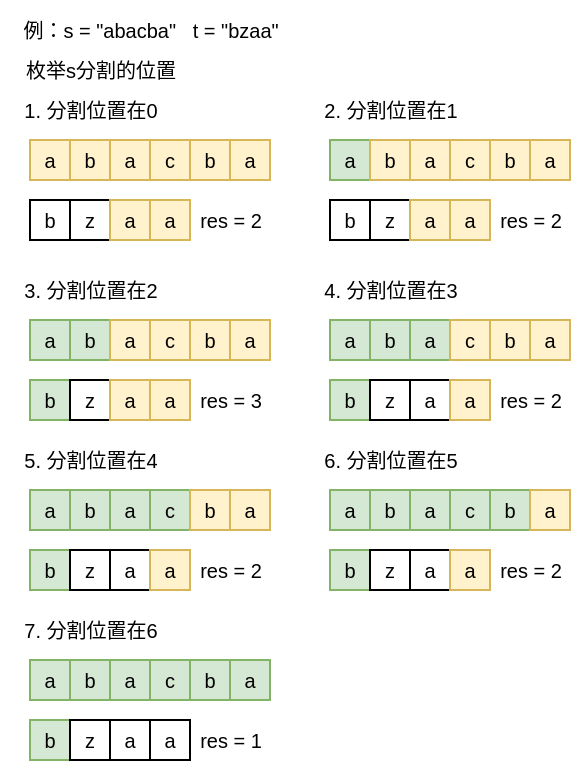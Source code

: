 <mxfile version="20.3.0" type="device"><diagram id="oN43s_tyA0EJFdJfUvnN" name="第 1 页"><mxGraphModel dx="677" dy="408" grid="1" gridSize="10" guides="1" tooltips="1" connect="1" arrows="1" fold="1" page="1" pageScale="1" pageWidth="827" pageHeight="1169" math="0" shadow="0"><root><mxCell id="0"/><mxCell id="1" parent="0"/><mxCell id="SRwhKu9_07KI3u8cXO1B-1" value="&lt;font style=&quot;font-size: 10px;&quot;&gt;枚举s分割的位置&lt;/font&gt;" style="text;html=1;align=center;verticalAlign=middle;resizable=0;points=[];autosize=1;strokeColor=none;fillColor=none;" parent="1" vertex="1"><mxGeometry x="105" y="100" width="100" height="30" as="geometry"/></mxCell><mxCell id="SRwhKu9_07KI3u8cXO1B-3" value="例：s = &quot;abacba&quot;&amp;nbsp; &amp;nbsp;t = &quot;bzaa&quot;" style="text;html=1;align=center;verticalAlign=middle;resizable=0;points=[];autosize=1;strokeColor=none;fillColor=none;fontSize=10;" parent="1" vertex="1"><mxGeometry x="105" y="80" width="150" height="30" as="geometry"/></mxCell><mxCell id="SRwhKu9_07KI3u8cXO1B-5" value="a" style="whiteSpace=wrap;html=1;aspect=fixed;fontSize=10;fillColor=#fff2cc;strokeColor=#d6b656;" parent="1" vertex="1"><mxGeometry x="120" y="150" width="20" height="20" as="geometry"/></mxCell><mxCell id="SRwhKu9_07KI3u8cXO1B-6" value="b" style="whiteSpace=wrap;html=1;aspect=fixed;fontSize=10;fillColor=#fff2cc;strokeColor=#d6b656;" parent="1" vertex="1"><mxGeometry x="140" y="150" width="20" height="20" as="geometry"/></mxCell><mxCell id="SRwhKu9_07KI3u8cXO1B-7" value="a" style="whiteSpace=wrap;html=1;aspect=fixed;fontSize=10;fillColor=#fff2cc;strokeColor=#d6b656;" parent="1" vertex="1"><mxGeometry x="160" y="150" width="20" height="20" as="geometry"/></mxCell><mxCell id="SRwhKu9_07KI3u8cXO1B-8" value="c" style="whiteSpace=wrap;html=1;aspect=fixed;fontSize=10;fillColor=#fff2cc;strokeColor=#d6b656;" parent="1" vertex="1"><mxGeometry x="180" y="150" width="20" height="20" as="geometry"/></mxCell><mxCell id="SRwhKu9_07KI3u8cXO1B-9" value="b" style="whiteSpace=wrap;html=1;aspect=fixed;fontSize=10;fillColor=#fff2cc;strokeColor=#d6b656;" parent="1" vertex="1"><mxGeometry x="200" y="150" width="20" height="20" as="geometry"/></mxCell><mxCell id="SRwhKu9_07KI3u8cXO1B-10" value="a" style="whiteSpace=wrap;html=1;aspect=fixed;fontSize=10;fillColor=#fff2cc;strokeColor=#d6b656;" parent="1" vertex="1"><mxGeometry x="220" y="150" width="20" height="20" as="geometry"/></mxCell><mxCell id="SRwhKu9_07KI3u8cXO1B-41" value="b" style="whiteSpace=wrap;html=1;aspect=fixed;fontSize=10;fillColor=none;" parent="1" vertex="1"><mxGeometry x="120" y="180" width="20" height="20" as="geometry"/></mxCell><mxCell id="SRwhKu9_07KI3u8cXO1B-42" value="z" style="whiteSpace=wrap;html=1;aspect=fixed;fontSize=10;fillColor=none;" parent="1" vertex="1"><mxGeometry x="140" y="180" width="20" height="20" as="geometry"/></mxCell><mxCell id="SRwhKu9_07KI3u8cXO1B-43" value="a" style="whiteSpace=wrap;html=1;aspect=fixed;fontSize=10;fillColor=#fff2cc;strokeColor=#d6b656;" parent="1" vertex="1"><mxGeometry x="160" y="180" width="20" height="20" as="geometry"/></mxCell><mxCell id="SRwhKu9_07KI3u8cXO1B-44" value="a" style="whiteSpace=wrap;html=1;aspect=fixed;fontSize=10;fillColor=#fff2cc;strokeColor=#d6b656;" parent="1" vertex="1"><mxGeometry x="180" y="180" width="20" height="20" as="geometry"/></mxCell><mxCell id="SRwhKu9_07KI3u8cXO1B-47" value="1. 分割位置在0" style="text;html=1;align=center;verticalAlign=middle;resizable=0;points=[];autosize=1;strokeColor=none;fillColor=none;fontSize=10;" parent="1" vertex="1"><mxGeometry x="105" y="120" width="90" height="30" as="geometry"/></mxCell><mxCell id="SRwhKu9_07KI3u8cXO1B-48" value="res = 2" style="text;html=1;align=center;verticalAlign=middle;resizable=0;points=[];autosize=1;strokeColor=none;fillColor=none;fontSize=10;" parent="1" vertex="1"><mxGeometry x="195" y="175" width="50" height="30" as="geometry"/></mxCell><mxCell id="SRwhKu9_07KI3u8cXO1B-49" value="a" style="whiteSpace=wrap;html=1;aspect=fixed;fontSize=10;fillColor=#d5e8d4;strokeColor=#82b366;" parent="1" vertex="1"><mxGeometry x="270" y="150" width="20" height="20" as="geometry"/></mxCell><mxCell id="SRwhKu9_07KI3u8cXO1B-50" value="b" style="whiteSpace=wrap;html=1;aspect=fixed;fontSize=10;fillColor=#fff2cc;strokeColor=#d6b656;" parent="1" vertex="1"><mxGeometry x="290" y="150" width="20" height="20" as="geometry"/></mxCell><mxCell id="SRwhKu9_07KI3u8cXO1B-51" value="a" style="whiteSpace=wrap;html=1;aspect=fixed;fontSize=10;fillColor=#fff2cc;strokeColor=#d6b656;" parent="1" vertex="1"><mxGeometry x="310" y="150" width="20" height="20" as="geometry"/></mxCell><mxCell id="SRwhKu9_07KI3u8cXO1B-52" value="c" style="whiteSpace=wrap;html=1;aspect=fixed;fontSize=10;fillColor=#fff2cc;strokeColor=#d6b656;" parent="1" vertex="1"><mxGeometry x="330" y="150" width="20" height="20" as="geometry"/></mxCell><mxCell id="SRwhKu9_07KI3u8cXO1B-53" value="b" style="whiteSpace=wrap;html=1;aspect=fixed;fontSize=10;fillColor=#fff2cc;strokeColor=#d6b656;" parent="1" vertex="1"><mxGeometry x="350" y="150" width="20" height="20" as="geometry"/></mxCell><mxCell id="SRwhKu9_07KI3u8cXO1B-54" value="a" style="whiteSpace=wrap;html=1;aspect=fixed;fontSize=10;fillColor=#fff2cc;strokeColor=#d6b656;" parent="1" vertex="1"><mxGeometry x="370" y="150" width="20" height="20" as="geometry"/></mxCell><mxCell id="SRwhKu9_07KI3u8cXO1B-55" value="b" style="whiteSpace=wrap;html=1;aspect=fixed;fontSize=10;fillColor=none;" parent="1" vertex="1"><mxGeometry x="270" y="180" width="20" height="20" as="geometry"/></mxCell><mxCell id="SRwhKu9_07KI3u8cXO1B-56" value="z" style="whiteSpace=wrap;html=1;aspect=fixed;fontSize=10;fillColor=none;" parent="1" vertex="1"><mxGeometry x="290" y="180" width="20" height="20" as="geometry"/></mxCell><mxCell id="SRwhKu9_07KI3u8cXO1B-57" value="a" style="whiteSpace=wrap;html=1;aspect=fixed;fontSize=10;fillColor=#fff2cc;strokeColor=#d6b656;" parent="1" vertex="1"><mxGeometry x="310" y="180" width="20" height="20" as="geometry"/></mxCell><mxCell id="SRwhKu9_07KI3u8cXO1B-58" value="a" style="whiteSpace=wrap;html=1;aspect=fixed;fontSize=10;fillColor=#fff2cc;strokeColor=#d6b656;" parent="1" vertex="1"><mxGeometry x="330" y="180" width="20" height="20" as="geometry"/></mxCell><mxCell id="SRwhKu9_07KI3u8cXO1B-59" value="2. 分割位置在1" style="text;html=1;align=center;verticalAlign=middle;resizable=0;points=[];autosize=1;strokeColor=none;fillColor=none;fontSize=10;" parent="1" vertex="1"><mxGeometry x="255" y="120" width="90" height="30" as="geometry"/></mxCell><mxCell id="SRwhKu9_07KI3u8cXO1B-60" value="res = 2" style="text;html=1;align=center;verticalAlign=middle;resizable=0;points=[];autosize=1;strokeColor=none;fillColor=none;fontSize=10;" parent="1" vertex="1"><mxGeometry x="345" y="175" width="50" height="30" as="geometry"/></mxCell><mxCell id="SRwhKu9_07KI3u8cXO1B-61" value="a" style="whiteSpace=wrap;html=1;aspect=fixed;fontSize=10;fillColor=#d5e8d4;strokeColor=#82b366;" parent="1" vertex="1"><mxGeometry x="120" y="240" width="20" height="20" as="geometry"/></mxCell><mxCell id="SRwhKu9_07KI3u8cXO1B-62" value="b" style="whiteSpace=wrap;html=1;aspect=fixed;fontSize=10;fillColor=#d5e8d4;strokeColor=#82b366;" parent="1" vertex="1"><mxGeometry x="140" y="240" width="20" height="20" as="geometry"/></mxCell><mxCell id="SRwhKu9_07KI3u8cXO1B-63" value="a" style="whiteSpace=wrap;html=1;aspect=fixed;fontSize=10;fillColor=#fff2cc;strokeColor=#d6b656;" parent="1" vertex="1"><mxGeometry x="160" y="240" width="20" height="20" as="geometry"/></mxCell><mxCell id="SRwhKu9_07KI3u8cXO1B-64" value="c" style="whiteSpace=wrap;html=1;aspect=fixed;fontSize=10;fillColor=#fff2cc;strokeColor=#d6b656;" parent="1" vertex="1"><mxGeometry x="180" y="240" width="20" height="20" as="geometry"/></mxCell><mxCell id="SRwhKu9_07KI3u8cXO1B-65" value="b" style="whiteSpace=wrap;html=1;aspect=fixed;fontSize=10;fillColor=#fff2cc;strokeColor=#d6b656;" parent="1" vertex="1"><mxGeometry x="200" y="240" width="20" height="20" as="geometry"/></mxCell><mxCell id="SRwhKu9_07KI3u8cXO1B-66" value="a" style="whiteSpace=wrap;html=1;aspect=fixed;fontSize=10;fillColor=#fff2cc;strokeColor=#d6b656;" parent="1" vertex="1"><mxGeometry x="220" y="240" width="20" height="20" as="geometry"/></mxCell><mxCell id="SRwhKu9_07KI3u8cXO1B-67" value="b" style="whiteSpace=wrap;html=1;aspect=fixed;fontSize=10;fillColor=#d5e8d4;strokeColor=#82b366;" parent="1" vertex="1"><mxGeometry x="120" y="270" width="20" height="20" as="geometry"/></mxCell><mxCell id="SRwhKu9_07KI3u8cXO1B-68" value="z" style="whiteSpace=wrap;html=1;aspect=fixed;fontSize=10;fillColor=none;" parent="1" vertex="1"><mxGeometry x="140" y="270" width="20" height="20" as="geometry"/></mxCell><mxCell id="SRwhKu9_07KI3u8cXO1B-69" value="a" style="whiteSpace=wrap;html=1;aspect=fixed;fontSize=10;fillColor=#fff2cc;strokeColor=#d6b656;" parent="1" vertex="1"><mxGeometry x="160" y="270" width="20" height="20" as="geometry"/></mxCell><mxCell id="SRwhKu9_07KI3u8cXO1B-70" value="a" style="whiteSpace=wrap;html=1;aspect=fixed;fontSize=10;fillColor=#fff2cc;strokeColor=#d6b656;" parent="1" vertex="1"><mxGeometry x="180" y="270" width="20" height="20" as="geometry"/></mxCell><mxCell id="SRwhKu9_07KI3u8cXO1B-71" value="3. 分割位置在2" style="text;html=1;align=center;verticalAlign=middle;resizable=0;points=[];autosize=1;strokeColor=none;fillColor=none;fontSize=10;" parent="1" vertex="1"><mxGeometry x="105" y="210" width="90" height="30" as="geometry"/></mxCell><mxCell id="SRwhKu9_07KI3u8cXO1B-72" value="res = 3" style="text;html=1;align=center;verticalAlign=middle;resizable=0;points=[];autosize=1;strokeColor=none;fillColor=none;fontSize=10;" parent="1" vertex="1"><mxGeometry x="195" y="265" width="50" height="30" as="geometry"/></mxCell><mxCell id="SRwhKu9_07KI3u8cXO1B-73" value="a" style="whiteSpace=wrap;html=1;aspect=fixed;fontSize=10;fillColor=#d5e8d4;strokeColor=#82b366;" parent="1" vertex="1"><mxGeometry x="270" y="240" width="20" height="20" as="geometry"/></mxCell><mxCell id="SRwhKu9_07KI3u8cXO1B-74" value="b" style="whiteSpace=wrap;html=1;aspect=fixed;fontSize=10;fillColor=#d5e8d4;strokeColor=#82b366;" parent="1" vertex="1"><mxGeometry x="290" y="240" width="20" height="20" as="geometry"/></mxCell><mxCell id="SRwhKu9_07KI3u8cXO1B-75" value="a" style="whiteSpace=wrap;html=1;aspect=fixed;fontSize=10;fillColor=#d5e8d4;strokeColor=#82b366;" parent="1" vertex="1"><mxGeometry x="310" y="240" width="20" height="20" as="geometry"/></mxCell><mxCell id="SRwhKu9_07KI3u8cXO1B-76" value="c" style="whiteSpace=wrap;html=1;aspect=fixed;fontSize=10;fillColor=#fff2cc;strokeColor=#d6b656;" parent="1" vertex="1"><mxGeometry x="330" y="240" width="20" height="20" as="geometry"/></mxCell><mxCell id="SRwhKu9_07KI3u8cXO1B-77" value="b" style="whiteSpace=wrap;html=1;aspect=fixed;fontSize=10;fillColor=#fff2cc;strokeColor=#d6b656;" parent="1" vertex="1"><mxGeometry x="350" y="240" width="20" height="20" as="geometry"/></mxCell><mxCell id="SRwhKu9_07KI3u8cXO1B-78" value="a" style="whiteSpace=wrap;html=1;aspect=fixed;fontSize=10;fillColor=#fff2cc;strokeColor=#d6b656;" parent="1" vertex="1"><mxGeometry x="370" y="240" width="20" height="20" as="geometry"/></mxCell><mxCell id="SRwhKu9_07KI3u8cXO1B-79" value="b" style="whiteSpace=wrap;html=1;aspect=fixed;fontSize=10;fillColor=#d5e8d4;strokeColor=#82b366;" parent="1" vertex="1"><mxGeometry x="270" y="270" width="20" height="20" as="geometry"/></mxCell><mxCell id="SRwhKu9_07KI3u8cXO1B-80" value="z" style="whiteSpace=wrap;html=1;aspect=fixed;fontSize=10;fillColor=none;" parent="1" vertex="1"><mxGeometry x="290" y="270" width="20" height="20" as="geometry"/></mxCell><mxCell id="SRwhKu9_07KI3u8cXO1B-81" value="a" style="whiteSpace=wrap;html=1;aspect=fixed;fontSize=10;" parent="1" vertex="1"><mxGeometry x="310" y="270" width="20" height="20" as="geometry"/></mxCell><mxCell id="SRwhKu9_07KI3u8cXO1B-82" value="a" style="whiteSpace=wrap;html=1;aspect=fixed;fontSize=10;fillColor=#fff2cc;strokeColor=#d6b656;" parent="1" vertex="1"><mxGeometry x="330" y="270" width="20" height="20" as="geometry"/></mxCell><mxCell id="SRwhKu9_07KI3u8cXO1B-83" value="4. 分割位置在3" style="text;html=1;align=center;verticalAlign=middle;resizable=0;points=[];autosize=1;strokeColor=none;fillColor=none;fontSize=10;" parent="1" vertex="1"><mxGeometry x="255" y="210" width="90" height="30" as="geometry"/></mxCell><mxCell id="SRwhKu9_07KI3u8cXO1B-84" value="res = 2" style="text;html=1;align=center;verticalAlign=middle;resizable=0;points=[];autosize=1;strokeColor=none;fillColor=none;fontSize=10;" parent="1" vertex="1"><mxGeometry x="345" y="265" width="50" height="30" as="geometry"/></mxCell><mxCell id="SRwhKu9_07KI3u8cXO1B-85" value="a" style="whiteSpace=wrap;html=1;aspect=fixed;fontSize=10;fillColor=#d5e8d4;strokeColor=#82b366;" parent="1" vertex="1"><mxGeometry x="120" y="325" width="20" height="20" as="geometry"/></mxCell><mxCell id="SRwhKu9_07KI3u8cXO1B-86" value="b" style="whiteSpace=wrap;html=1;aspect=fixed;fontSize=10;fillColor=#d5e8d4;strokeColor=#82b366;" parent="1" vertex="1"><mxGeometry x="140" y="325" width="20" height="20" as="geometry"/></mxCell><mxCell id="SRwhKu9_07KI3u8cXO1B-87" value="a" style="whiteSpace=wrap;html=1;aspect=fixed;fontSize=10;fillColor=#d5e8d4;strokeColor=#82b366;" parent="1" vertex="1"><mxGeometry x="160" y="325" width="20" height="20" as="geometry"/></mxCell><mxCell id="SRwhKu9_07KI3u8cXO1B-88" value="c" style="whiteSpace=wrap;html=1;aspect=fixed;fontSize=10;fillColor=#d5e8d4;strokeColor=#82b366;" parent="1" vertex="1"><mxGeometry x="180" y="325" width="20" height="20" as="geometry"/></mxCell><mxCell id="SRwhKu9_07KI3u8cXO1B-89" value="b" style="whiteSpace=wrap;html=1;aspect=fixed;fontSize=10;fillColor=#fff2cc;strokeColor=#d6b656;" parent="1" vertex="1"><mxGeometry x="200" y="325" width="20" height="20" as="geometry"/></mxCell><mxCell id="SRwhKu9_07KI3u8cXO1B-90" value="a" style="whiteSpace=wrap;html=1;aspect=fixed;fontSize=10;fillColor=#fff2cc;strokeColor=#d6b656;" parent="1" vertex="1"><mxGeometry x="220" y="325" width="20" height="20" as="geometry"/></mxCell><mxCell id="SRwhKu9_07KI3u8cXO1B-91" value="b" style="whiteSpace=wrap;html=1;aspect=fixed;fontSize=10;fillColor=#d5e8d4;strokeColor=#82b366;" parent="1" vertex="1"><mxGeometry x="120" y="355" width="20" height="20" as="geometry"/></mxCell><mxCell id="SRwhKu9_07KI3u8cXO1B-92" value="z" style="whiteSpace=wrap;html=1;aspect=fixed;fontSize=10;fillColor=none;" parent="1" vertex="1"><mxGeometry x="140" y="355" width="20" height="20" as="geometry"/></mxCell><mxCell id="SRwhKu9_07KI3u8cXO1B-93" value="a" style="whiteSpace=wrap;html=1;aspect=fixed;fontSize=10;" parent="1" vertex="1"><mxGeometry x="160" y="355" width="20" height="20" as="geometry"/></mxCell><mxCell id="SRwhKu9_07KI3u8cXO1B-94" value="a" style="whiteSpace=wrap;html=1;aspect=fixed;fontSize=10;fillColor=#fff2cc;strokeColor=#d6b656;" parent="1" vertex="1"><mxGeometry x="180" y="355" width="20" height="20" as="geometry"/></mxCell><mxCell id="SRwhKu9_07KI3u8cXO1B-95" value="5. 分割位置在4" style="text;html=1;align=center;verticalAlign=middle;resizable=0;points=[];autosize=1;strokeColor=none;fillColor=none;fontSize=10;" parent="1" vertex="1"><mxGeometry x="105" y="295" width="90" height="30" as="geometry"/></mxCell><mxCell id="SRwhKu9_07KI3u8cXO1B-96" value="res = 2" style="text;html=1;align=center;verticalAlign=middle;resizable=0;points=[];autosize=1;strokeColor=none;fillColor=none;fontSize=10;" parent="1" vertex="1"><mxGeometry x="195" y="350" width="50" height="30" as="geometry"/></mxCell><mxCell id="SRwhKu9_07KI3u8cXO1B-97" value="a" style="whiteSpace=wrap;html=1;aspect=fixed;fontSize=10;fillColor=#d5e8d4;strokeColor=#82b366;" parent="1" vertex="1"><mxGeometry x="270" y="325" width="20" height="20" as="geometry"/></mxCell><mxCell id="SRwhKu9_07KI3u8cXO1B-98" value="b" style="whiteSpace=wrap;html=1;aspect=fixed;fontSize=10;fillColor=#d5e8d4;strokeColor=#82b366;" parent="1" vertex="1"><mxGeometry x="290" y="325" width="20" height="20" as="geometry"/></mxCell><mxCell id="SRwhKu9_07KI3u8cXO1B-99" value="a" style="whiteSpace=wrap;html=1;aspect=fixed;fontSize=10;fillColor=#d5e8d4;strokeColor=#82b366;" parent="1" vertex="1"><mxGeometry x="310" y="325" width="20" height="20" as="geometry"/></mxCell><mxCell id="SRwhKu9_07KI3u8cXO1B-100" value="c" style="whiteSpace=wrap;html=1;aspect=fixed;fontSize=10;fillColor=#d5e8d4;strokeColor=#82b366;" parent="1" vertex="1"><mxGeometry x="330" y="325" width="20" height="20" as="geometry"/></mxCell><mxCell id="SRwhKu9_07KI3u8cXO1B-101" value="b" style="whiteSpace=wrap;html=1;aspect=fixed;fontSize=10;fillColor=#d5e8d4;strokeColor=#82b366;" parent="1" vertex="1"><mxGeometry x="350" y="325" width="20" height="20" as="geometry"/></mxCell><mxCell id="SRwhKu9_07KI3u8cXO1B-102" value="a" style="whiteSpace=wrap;html=1;aspect=fixed;fontSize=10;fillColor=#fff2cc;strokeColor=#d6b656;" parent="1" vertex="1"><mxGeometry x="370" y="325" width="20" height="20" as="geometry"/></mxCell><mxCell id="SRwhKu9_07KI3u8cXO1B-103" value="b" style="whiteSpace=wrap;html=1;aspect=fixed;fontSize=10;fillColor=#d5e8d4;strokeColor=#82b366;" parent="1" vertex="1"><mxGeometry x="270" y="355" width="20" height="20" as="geometry"/></mxCell><mxCell id="SRwhKu9_07KI3u8cXO1B-104" value="z" style="whiteSpace=wrap;html=1;aspect=fixed;fontSize=10;fillColor=none;" parent="1" vertex="1"><mxGeometry x="290" y="355" width="20" height="20" as="geometry"/></mxCell><mxCell id="SRwhKu9_07KI3u8cXO1B-105" value="a" style="whiteSpace=wrap;html=1;aspect=fixed;fontSize=10;" parent="1" vertex="1"><mxGeometry x="310" y="355" width="20" height="20" as="geometry"/></mxCell><mxCell id="SRwhKu9_07KI3u8cXO1B-106" value="a" style="whiteSpace=wrap;html=1;aspect=fixed;fontSize=10;fillColor=#fff2cc;strokeColor=#d6b656;" parent="1" vertex="1"><mxGeometry x="330" y="355" width="20" height="20" as="geometry"/></mxCell><mxCell id="SRwhKu9_07KI3u8cXO1B-107" value="6. 分割位置在5" style="text;html=1;align=center;verticalAlign=middle;resizable=0;points=[];autosize=1;strokeColor=none;fillColor=none;fontSize=10;" parent="1" vertex="1"><mxGeometry x="255" y="295" width="90" height="30" as="geometry"/></mxCell><mxCell id="SRwhKu9_07KI3u8cXO1B-108" value="res = 2" style="text;html=1;align=center;verticalAlign=middle;resizable=0;points=[];autosize=1;strokeColor=none;fillColor=none;fontSize=10;" parent="1" vertex="1"><mxGeometry x="345" y="350" width="50" height="30" as="geometry"/></mxCell><mxCell id="SRwhKu9_07KI3u8cXO1B-109" value="a" style="whiteSpace=wrap;html=1;aspect=fixed;fontSize=10;fillColor=#d5e8d4;strokeColor=#82b366;" parent="1" vertex="1"><mxGeometry x="120" y="410" width="20" height="20" as="geometry"/></mxCell><mxCell id="SRwhKu9_07KI3u8cXO1B-110" value="b" style="whiteSpace=wrap;html=1;aspect=fixed;fontSize=10;fillColor=#d5e8d4;strokeColor=#82b366;" parent="1" vertex="1"><mxGeometry x="140" y="410" width="20" height="20" as="geometry"/></mxCell><mxCell id="SRwhKu9_07KI3u8cXO1B-111" value="a" style="whiteSpace=wrap;html=1;aspect=fixed;fontSize=10;fillColor=#d5e8d4;strokeColor=#82b366;" parent="1" vertex="1"><mxGeometry x="160" y="410" width="20" height="20" as="geometry"/></mxCell><mxCell id="SRwhKu9_07KI3u8cXO1B-112" value="c" style="whiteSpace=wrap;html=1;aspect=fixed;fontSize=10;fillColor=#d5e8d4;strokeColor=#82b366;" parent="1" vertex="1"><mxGeometry x="180" y="410" width="20" height="20" as="geometry"/></mxCell><mxCell id="SRwhKu9_07KI3u8cXO1B-113" value="b" style="whiteSpace=wrap;html=1;aspect=fixed;fontSize=10;fillColor=#d5e8d4;strokeColor=#82b366;" parent="1" vertex="1"><mxGeometry x="200" y="410" width="20" height="20" as="geometry"/></mxCell><mxCell id="SRwhKu9_07KI3u8cXO1B-114" value="a" style="whiteSpace=wrap;html=1;aspect=fixed;fontSize=10;fillColor=#d5e8d4;strokeColor=#82b366;" parent="1" vertex="1"><mxGeometry x="220" y="410" width="20" height="20" as="geometry"/></mxCell><mxCell id="SRwhKu9_07KI3u8cXO1B-115" value="b" style="whiteSpace=wrap;html=1;aspect=fixed;fontSize=10;fillColor=#d5e8d4;strokeColor=#82b366;" parent="1" vertex="1"><mxGeometry x="120" y="440" width="20" height="20" as="geometry"/></mxCell><mxCell id="SRwhKu9_07KI3u8cXO1B-116" value="z" style="whiteSpace=wrap;html=1;aspect=fixed;fontSize=10;fillColor=none;" parent="1" vertex="1"><mxGeometry x="140" y="440" width="20" height="20" as="geometry"/></mxCell><mxCell id="SRwhKu9_07KI3u8cXO1B-117" value="a" style="whiteSpace=wrap;html=1;aspect=fixed;fontSize=10;" parent="1" vertex="1"><mxGeometry x="160" y="440" width="20" height="20" as="geometry"/></mxCell><mxCell id="SRwhKu9_07KI3u8cXO1B-118" value="a" style="whiteSpace=wrap;html=1;aspect=fixed;fontSize=10;" parent="1" vertex="1"><mxGeometry x="180" y="440" width="20" height="20" as="geometry"/></mxCell><mxCell id="SRwhKu9_07KI3u8cXO1B-119" value="7. 分割位置在6" style="text;html=1;align=center;verticalAlign=middle;resizable=0;points=[];autosize=1;strokeColor=none;fillColor=none;fontSize=10;" parent="1" vertex="1"><mxGeometry x="105" y="380" width="90" height="30" as="geometry"/></mxCell><mxCell id="SRwhKu9_07KI3u8cXO1B-120" value="res = 1" style="text;html=1;align=center;verticalAlign=middle;resizable=0;points=[];autosize=1;strokeColor=none;fillColor=none;fontSize=10;" parent="1" vertex="1"><mxGeometry x="195" y="435" width="50" height="30" as="geometry"/></mxCell></root></mxGraphModel></diagram></mxfile>